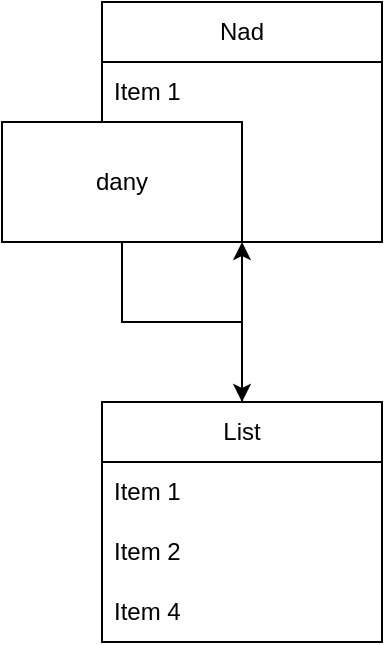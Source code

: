 <mxfile version="24.1.0" type="github">
  <diagram name="Page-1" id="efa7a0a1-bf9b-a30e-e6df-94a7791c09e9">
    <mxGraphModel dx="832" dy="439" grid="1" gridSize="10" guides="1" tooltips="1" connect="1" arrows="1" fold="1" page="1" pageScale="1" pageWidth="826" pageHeight="1169" background="none" math="0" shadow="0">
      <root>
        <mxCell id="0" />
        <mxCell id="1" parent="0" />
        <mxCell id="JyvJ4Q7TQRsDwH-Dxuy6-122" value="" style="edgeStyle=orthogonalEdgeStyle;rounded=0;orthogonalLoop=1;jettySize=auto;html=1;" edge="1" parent="1" source="JyvJ4Q7TQRsDwH-Dxuy6-114" target="JyvJ4Q7TQRsDwH-Dxuy6-118">
          <mxGeometry relative="1" as="geometry" />
        </mxCell>
        <mxCell id="JyvJ4Q7TQRsDwH-Dxuy6-114" value="List" style="swimlane;fontStyle=0;childLayout=stackLayout;horizontal=1;startSize=30;horizontalStack=0;resizeParent=1;resizeParentMax=0;resizeLast=0;collapsible=1;marginBottom=0;whiteSpace=wrap;html=1;" parent="1" vertex="1">
          <mxGeometry x="530" y="610" width="140" height="120" as="geometry">
            <mxRectangle x="530" y="610" width="60" height="30" as="alternateBounds" />
          </mxGeometry>
        </mxCell>
        <mxCell id="JyvJ4Q7TQRsDwH-Dxuy6-115" value="Item 1" style="text;strokeColor=none;fillColor=none;align=left;verticalAlign=middle;spacingLeft=4;spacingRight=4;overflow=hidden;points=[[0,0.5],[1,0.5]];portConstraint=eastwest;rotatable=0;whiteSpace=wrap;html=1;" parent="JyvJ4Q7TQRsDwH-Dxuy6-114" vertex="1">
          <mxGeometry y="30" width="140" height="30" as="geometry" />
        </mxCell>
        <mxCell id="JyvJ4Q7TQRsDwH-Dxuy6-116" value="Item 2" style="text;strokeColor=none;fillColor=none;align=left;verticalAlign=middle;spacingLeft=4;spacingRight=4;overflow=hidden;points=[[0,0.5],[1,0.5]];portConstraint=eastwest;rotatable=0;whiteSpace=wrap;html=1;" parent="JyvJ4Q7TQRsDwH-Dxuy6-114" vertex="1">
          <mxGeometry y="60" width="140" height="30" as="geometry" />
        </mxCell>
        <mxCell id="JyvJ4Q7TQRsDwH-Dxuy6-117" value="Item 4" style="text;strokeColor=none;fillColor=none;align=left;verticalAlign=middle;spacingLeft=4;spacingRight=4;overflow=hidden;points=[[0,0.5],[1,0.5]];portConstraint=eastwest;rotatable=0;whiteSpace=wrap;html=1;" parent="JyvJ4Q7TQRsDwH-Dxuy6-114" vertex="1">
          <mxGeometry y="90" width="140" height="30" as="geometry" />
        </mxCell>
        <mxCell id="YLjWYDZJOnMS0hx5IE6c-2" style="edgeStyle=orthogonalEdgeStyle;rounded=0;orthogonalLoop=1;jettySize=auto;html=1;entryX=0.5;entryY=0;entryDx=0;entryDy=0;" edge="1" parent="1" source="YLjWYDZJOnMS0hx5IE6c-1" target="JyvJ4Q7TQRsDwH-Dxuy6-114">
          <mxGeometry relative="1" as="geometry" />
        </mxCell>
        <mxCell id="JyvJ4Q7TQRsDwH-Dxuy6-118" value="Nad" style="swimlane;fontStyle=0;childLayout=stackLayout;horizontal=1;startSize=30;horizontalStack=0;resizeParent=1;resizeParentMax=0;resizeLast=0;collapsible=1;marginBottom=0;whiteSpace=wrap;html=1;" vertex="1" parent="1">
          <mxGeometry x="530" y="410" width="140" height="120" as="geometry">
            <mxRectangle x="530" y="610" width="60" height="30" as="alternateBounds" />
          </mxGeometry>
        </mxCell>
        <mxCell id="JyvJ4Q7TQRsDwH-Dxuy6-119" value="Item 1" style="text;strokeColor=none;fillColor=none;align=left;verticalAlign=middle;spacingLeft=4;spacingRight=4;overflow=hidden;points=[[0,0.5],[1,0.5]];portConstraint=eastwest;rotatable=0;whiteSpace=wrap;html=1;" vertex="1" parent="JyvJ4Q7TQRsDwH-Dxuy6-118">
          <mxGeometry y="30" width="140" height="30" as="geometry" />
        </mxCell>
        <mxCell id="JyvJ4Q7TQRsDwH-Dxuy6-120" value="Item 2" style="text;strokeColor=none;fillColor=none;align=left;verticalAlign=middle;spacingLeft=4;spacingRight=4;overflow=hidden;points=[[0,0.5],[1,0.5]];portConstraint=eastwest;rotatable=0;whiteSpace=wrap;html=1;" vertex="1" parent="JyvJ4Q7TQRsDwH-Dxuy6-118">
          <mxGeometry y="60" width="140" height="30" as="geometry" />
        </mxCell>
        <mxCell id="JyvJ4Q7TQRsDwH-Dxuy6-121" value="Item 4" style="text;strokeColor=none;fillColor=none;align=left;verticalAlign=middle;spacingLeft=4;spacingRight=4;overflow=hidden;points=[[0,0.5],[1,0.5]];portConstraint=eastwest;rotatable=0;whiteSpace=wrap;html=1;" vertex="1" parent="JyvJ4Q7TQRsDwH-Dxuy6-118">
          <mxGeometry y="90" width="140" height="30" as="geometry" />
        </mxCell>
        <mxCell id="YLjWYDZJOnMS0hx5IE6c-1" value="dany" style="rounded=0;whiteSpace=wrap;html=1;" vertex="1" parent="1">
          <mxGeometry x="480" y="470" width="120" height="60" as="geometry" />
        </mxCell>
      </root>
    </mxGraphModel>
  </diagram>
</mxfile>
